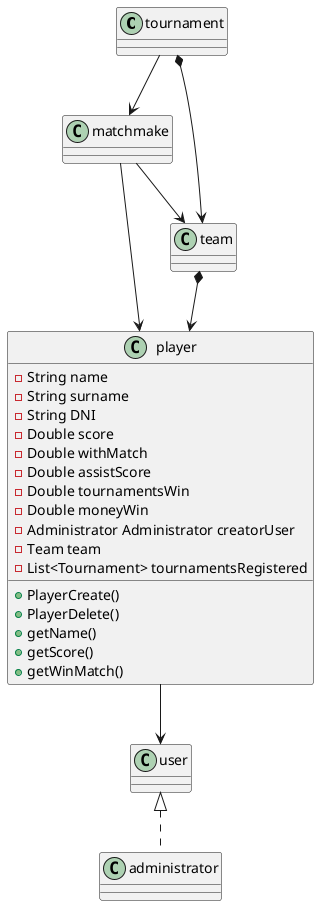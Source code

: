 @startuml

class tournament{


}

class player{
   + PlayerCreate()
   + PlayerDelete()
   + getName()
   + getScore()
   + getWinMatch()
   - String name
   - String surname
   - String DNI
   - Double score
   - Double withMatch
   - Double assistScore
   - Double tournamentsWin
   - Double moneyWin
   - Administrator Administrator creatorUser
   - Team team
   - List<Tournament> tournamentsRegistered
}

class matchmake{


}

class team{


}

class user{


}

class administrator{


}

tournament *-down-> team
team *-down-> player
player -down-> user
tournament -down-> matchmake
matchmake -down-> team
matchmake -down-> player
user <|.down. administrator

@enduml